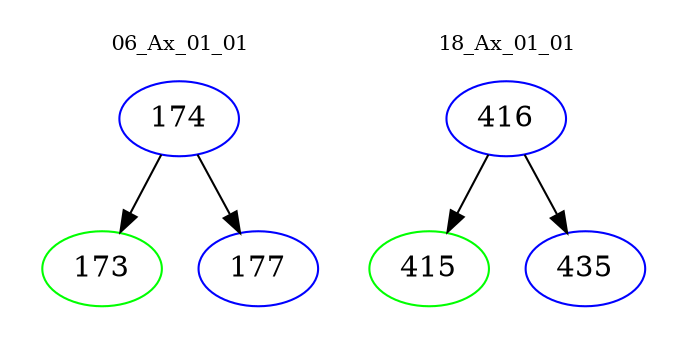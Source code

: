 digraph{
subgraph cluster_0 {
color = white
label = "06_Ax_01_01";
fontsize=10;
T0_174 [label="174", color="blue"]
T0_174 -> T0_173 [color="black"]
T0_173 [label="173", color="green"]
T0_174 -> T0_177 [color="black"]
T0_177 [label="177", color="blue"]
}
subgraph cluster_1 {
color = white
label = "18_Ax_01_01";
fontsize=10;
T1_416 [label="416", color="blue"]
T1_416 -> T1_415 [color="black"]
T1_415 [label="415", color="green"]
T1_416 -> T1_435 [color="black"]
T1_435 [label="435", color="blue"]
}
}
